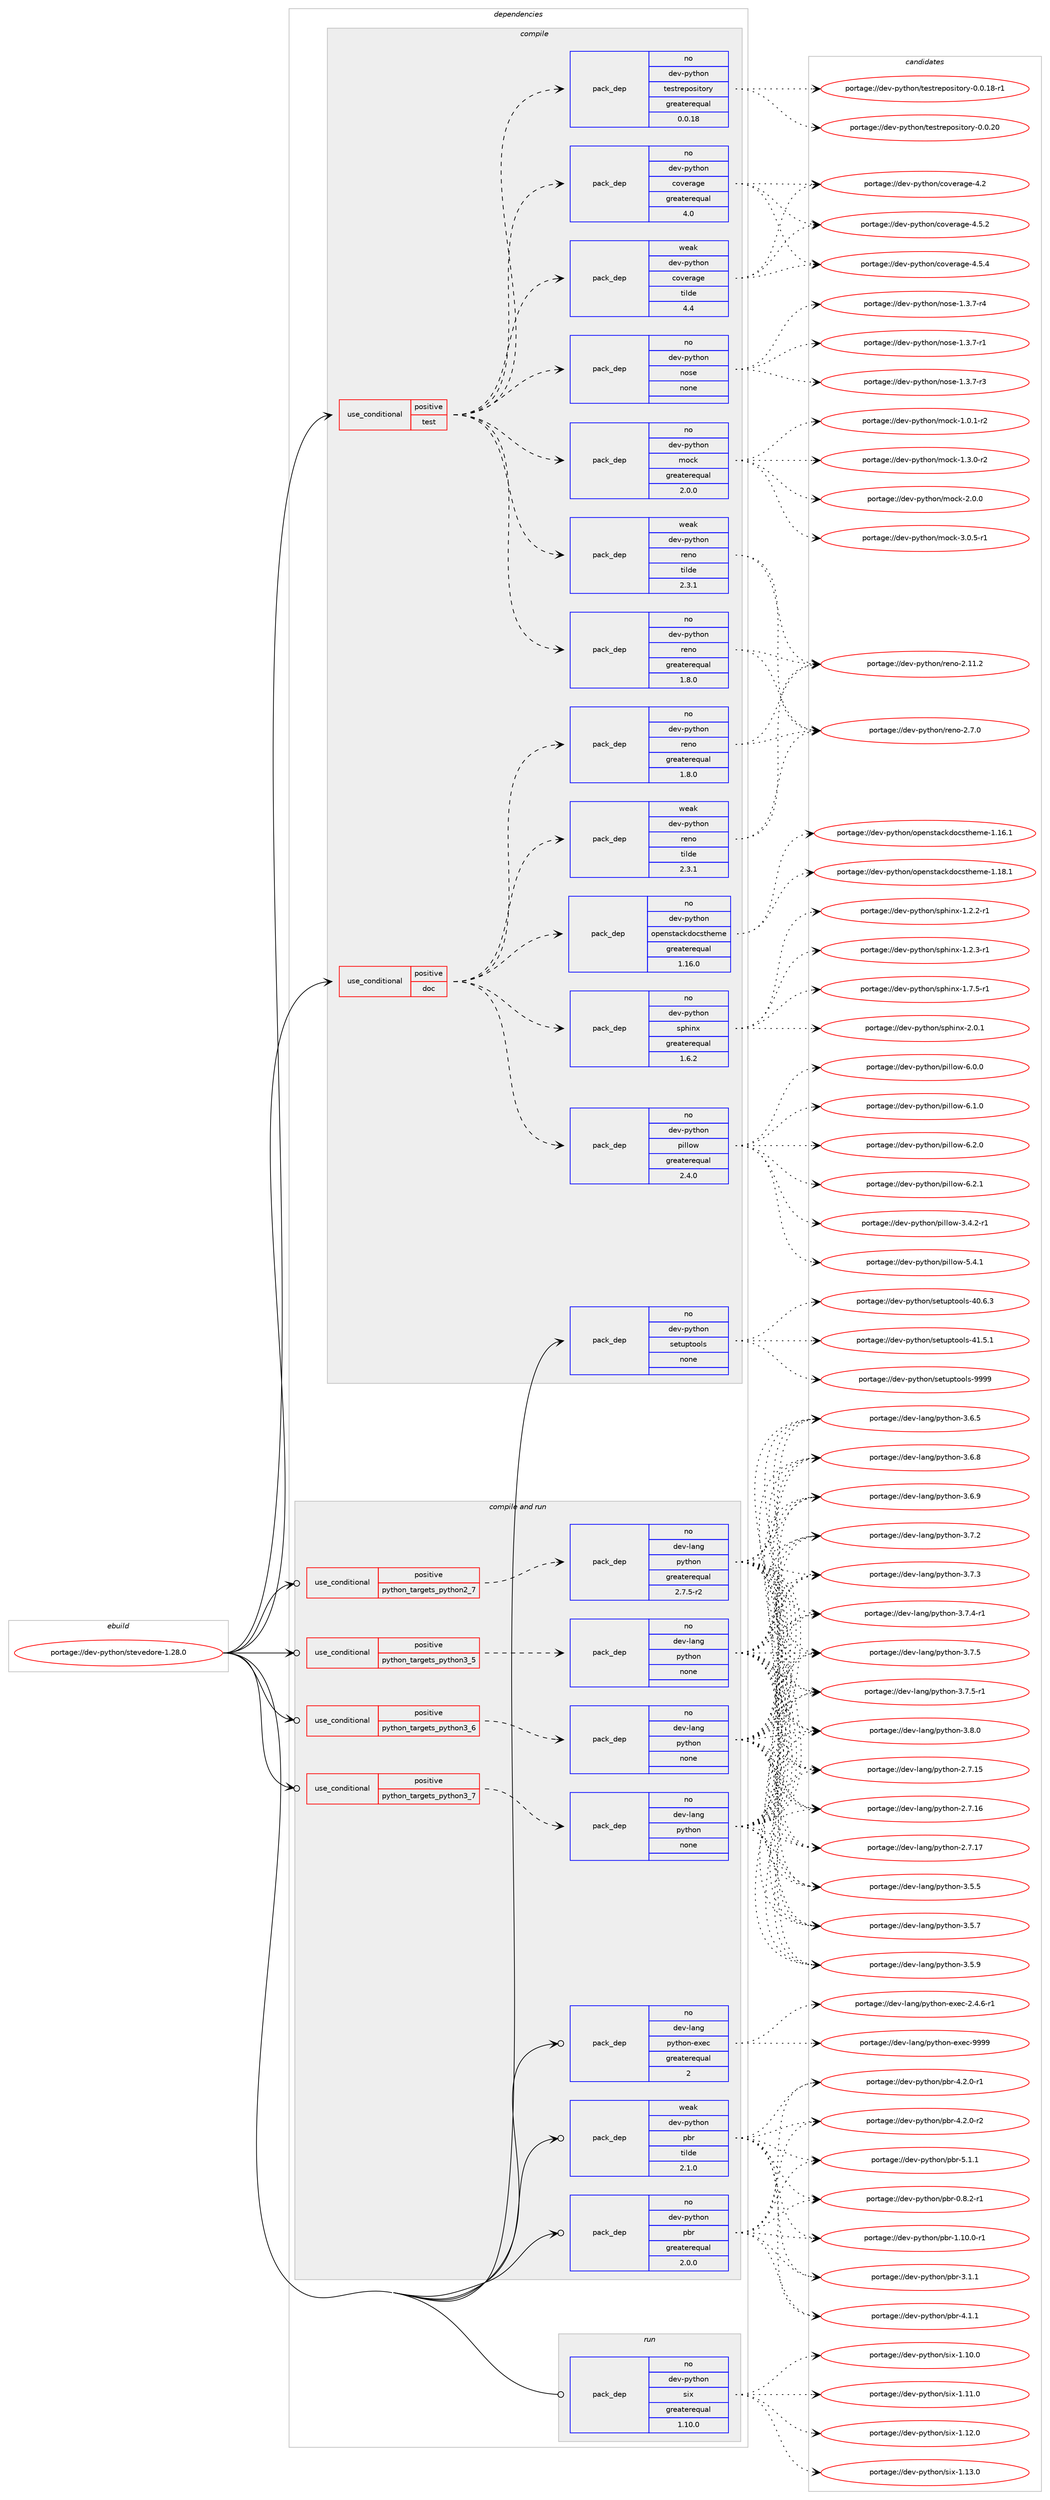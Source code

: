 digraph prolog {

# *************
# Graph options
# *************

newrank=true;
concentrate=true;
compound=true;
graph [rankdir=LR,fontname=Helvetica,fontsize=10,ranksep=1.5];#, ranksep=2.5, nodesep=0.2];
edge  [arrowhead=vee];
node  [fontname=Helvetica,fontsize=10];

# **********
# The ebuild
# **********

subgraph cluster_leftcol {
color=gray;
rank=same;
label=<<i>ebuild</i>>;
id [label="portage://dev-python/stevedore-1.28.0", color=red, width=4, href="../dev-python/stevedore-1.28.0.svg"];
}

# ****************
# The dependencies
# ****************

subgraph cluster_midcol {
color=gray;
label=<<i>dependencies</i>>;
subgraph cluster_compile {
fillcolor="#eeeeee";
style=filled;
label=<<i>compile</i>>;
subgraph cond39290 {
dependency174317 [label=<<TABLE BORDER="0" CELLBORDER="1" CELLSPACING="0" CELLPADDING="4"><TR><TD ROWSPAN="3" CELLPADDING="10">use_conditional</TD></TR><TR><TD>positive</TD></TR><TR><TD>doc</TD></TR></TABLE>>, shape=none, color=red];
subgraph pack131624 {
dependency174318 [label=<<TABLE BORDER="0" CELLBORDER="1" CELLSPACING="0" CELLPADDING="4" WIDTH="220"><TR><TD ROWSPAN="6" CELLPADDING="30">pack_dep</TD></TR><TR><TD WIDTH="110">no</TD></TR><TR><TD>dev-python</TD></TR><TR><TD>pillow</TD></TR><TR><TD>greaterequal</TD></TR><TR><TD>2.4.0</TD></TR></TABLE>>, shape=none, color=blue];
}
dependency174317:e -> dependency174318:w [weight=20,style="dashed",arrowhead="vee"];
subgraph pack131625 {
dependency174319 [label=<<TABLE BORDER="0" CELLBORDER="1" CELLSPACING="0" CELLPADDING="4" WIDTH="220"><TR><TD ROWSPAN="6" CELLPADDING="30">pack_dep</TD></TR><TR><TD WIDTH="110">no</TD></TR><TR><TD>dev-python</TD></TR><TR><TD>sphinx</TD></TR><TR><TD>greaterequal</TD></TR><TR><TD>1.6.2</TD></TR></TABLE>>, shape=none, color=blue];
}
dependency174317:e -> dependency174319:w [weight=20,style="dashed",arrowhead="vee"];
subgraph pack131626 {
dependency174320 [label=<<TABLE BORDER="0" CELLBORDER="1" CELLSPACING="0" CELLPADDING="4" WIDTH="220"><TR><TD ROWSPAN="6" CELLPADDING="30">pack_dep</TD></TR><TR><TD WIDTH="110">no</TD></TR><TR><TD>dev-python</TD></TR><TR><TD>openstackdocstheme</TD></TR><TR><TD>greaterequal</TD></TR><TR><TD>1.16.0</TD></TR></TABLE>>, shape=none, color=blue];
}
dependency174317:e -> dependency174320:w [weight=20,style="dashed",arrowhead="vee"];
subgraph pack131627 {
dependency174321 [label=<<TABLE BORDER="0" CELLBORDER="1" CELLSPACING="0" CELLPADDING="4" WIDTH="220"><TR><TD ROWSPAN="6" CELLPADDING="30">pack_dep</TD></TR><TR><TD WIDTH="110">no</TD></TR><TR><TD>dev-python</TD></TR><TR><TD>reno</TD></TR><TR><TD>greaterequal</TD></TR><TR><TD>1.8.0</TD></TR></TABLE>>, shape=none, color=blue];
}
dependency174317:e -> dependency174321:w [weight=20,style="dashed",arrowhead="vee"];
subgraph pack131628 {
dependency174322 [label=<<TABLE BORDER="0" CELLBORDER="1" CELLSPACING="0" CELLPADDING="4" WIDTH="220"><TR><TD ROWSPAN="6" CELLPADDING="30">pack_dep</TD></TR><TR><TD WIDTH="110">weak</TD></TR><TR><TD>dev-python</TD></TR><TR><TD>reno</TD></TR><TR><TD>tilde</TD></TR><TR><TD>2.3.1</TD></TR></TABLE>>, shape=none, color=blue];
}
dependency174317:e -> dependency174322:w [weight=20,style="dashed",arrowhead="vee"];
}
id:e -> dependency174317:w [weight=20,style="solid",arrowhead="vee"];
subgraph cond39291 {
dependency174323 [label=<<TABLE BORDER="0" CELLBORDER="1" CELLSPACING="0" CELLPADDING="4"><TR><TD ROWSPAN="3" CELLPADDING="10">use_conditional</TD></TR><TR><TD>positive</TD></TR><TR><TD>test</TD></TR></TABLE>>, shape=none, color=red];
subgraph pack131629 {
dependency174324 [label=<<TABLE BORDER="0" CELLBORDER="1" CELLSPACING="0" CELLPADDING="4" WIDTH="220"><TR><TD ROWSPAN="6" CELLPADDING="30">pack_dep</TD></TR><TR><TD WIDTH="110">no</TD></TR><TR><TD>dev-python</TD></TR><TR><TD>mock</TD></TR><TR><TD>greaterequal</TD></TR><TR><TD>2.0.0</TD></TR></TABLE>>, shape=none, color=blue];
}
dependency174323:e -> dependency174324:w [weight=20,style="dashed",arrowhead="vee"];
subgraph pack131630 {
dependency174325 [label=<<TABLE BORDER="0" CELLBORDER="1" CELLSPACING="0" CELLPADDING="4" WIDTH="220"><TR><TD ROWSPAN="6" CELLPADDING="30">pack_dep</TD></TR><TR><TD WIDTH="110">no</TD></TR><TR><TD>dev-python</TD></TR><TR><TD>nose</TD></TR><TR><TD>none</TD></TR><TR><TD></TD></TR></TABLE>>, shape=none, color=blue];
}
dependency174323:e -> dependency174325:w [weight=20,style="dashed",arrowhead="vee"];
subgraph pack131631 {
dependency174326 [label=<<TABLE BORDER="0" CELLBORDER="1" CELLSPACING="0" CELLPADDING="4" WIDTH="220"><TR><TD ROWSPAN="6" CELLPADDING="30">pack_dep</TD></TR><TR><TD WIDTH="110">no</TD></TR><TR><TD>dev-python</TD></TR><TR><TD>coverage</TD></TR><TR><TD>greaterequal</TD></TR><TR><TD>4.0</TD></TR></TABLE>>, shape=none, color=blue];
}
dependency174323:e -> dependency174326:w [weight=20,style="dashed",arrowhead="vee"];
subgraph pack131632 {
dependency174327 [label=<<TABLE BORDER="0" CELLBORDER="1" CELLSPACING="0" CELLPADDING="4" WIDTH="220"><TR><TD ROWSPAN="6" CELLPADDING="30">pack_dep</TD></TR><TR><TD WIDTH="110">weak</TD></TR><TR><TD>dev-python</TD></TR><TR><TD>coverage</TD></TR><TR><TD>tilde</TD></TR><TR><TD>4.4</TD></TR></TABLE>>, shape=none, color=blue];
}
dependency174323:e -> dependency174327:w [weight=20,style="dashed",arrowhead="vee"];
subgraph pack131633 {
dependency174328 [label=<<TABLE BORDER="0" CELLBORDER="1" CELLSPACING="0" CELLPADDING="4" WIDTH="220"><TR><TD ROWSPAN="6" CELLPADDING="30">pack_dep</TD></TR><TR><TD WIDTH="110">no</TD></TR><TR><TD>dev-python</TD></TR><TR><TD>testrepository</TD></TR><TR><TD>greaterequal</TD></TR><TR><TD>0.0.18</TD></TR></TABLE>>, shape=none, color=blue];
}
dependency174323:e -> dependency174328:w [weight=20,style="dashed",arrowhead="vee"];
subgraph pack131634 {
dependency174329 [label=<<TABLE BORDER="0" CELLBORDER="1" CELLSPACING="0" CELLPADDING="4" WIDTH="220"><TR><TD ROWSPAN="6" CELLPADDING="30">pack_dep</TD></TR><TR><TD WIDTH="110">no</TD></TR><TR><TD>dev-python</TD></TR><TR><TD>reno</TD></TR><TR><TD>greaterequal</TD></TR><TR><TD>1.8.0</TD></TR></TABLE>>, shape=none, color=blue];
}
dependency174323:e -> dependency174329:w [weight=20,style="dashed",arrowhead="vee"];
subgraph pack131635 {
dependency174330 [label=<<TABLE BORDER="0" CELLBORDER="1" CELLSPACING="0" CELLPADDING="4" WIDTH="220"><TR><TD ROWSPAN="6" CELLPADDING="30">pack_dep</TD></TR><TR><TD WIDTH="110">weak</TD></TR><TR><TD>dev-python</TD></TR><TR><TD>reno</TD></TR><TR><TD>tilde</TD></TR><TR><TD>2.3.1</TD></TR></TABLE>>, shape=none, color=blue];
}
dependency174323:e -> dependency174330:w [weight=20,style="dashed",arrowhead="vee"];
}
id:e -> dependency174323:w [weight=20,style="solid",arrowhead="vee"];
subgraph pack131636 {
dependency174331 [label=<<TABLE BORDER="0" CELLBORDER="1" CELLSPACING="0" CELLPADDING="4" WIDTH="220"><TR><TD ROWSPAN="6" CELLPADDING="30">pack_dep</TD></TR><TR><TD WIDTH="110">no</TD></TR><TR><TD>dev-python</TD></TR><TR><TD>setuptools</TD></TR><TR><TD>none</TD></TR><TR><TD></TD></TR></TABLE>>, shape=none, color=blue];
}
id:e -> dependency174331:w [weight=20,style="solid",arrowhead="vee"];
}
subgraph cluster_compileandrun {
fillcolor="#eeeeee";
style=filled;
label=<<i>compile and run</i>>;
subgraph cond39292 {
dependency174332 [label=<<TABLE BORDER="0" CELLBORDER="1" CELLSPACING="0" CELLPADDING="4"><TR><TD ROWSPAN="3" CELLPADDING="10">use_conditional</TD></TR><TR><TD>positive</TD></TR><TR><TD>python_targets_python2_7</TD></TR></TABLE>>, shape=none, color=red];
subgraph pack131637 {
dependency174333 [label=<<TABLE BORDER="0" CELLBORDER="1" CELLSPACING="0" CELLPADDING="4" WIDTH="220"><TR><TD ROWSPAN="6" CELLPADDING="30">pack_dep</TD></TR><TR><TD WIDTH="110">no</TD></TR><TR><TD>dev-lang</TD></TR><TR><TD>python</TD></TR><TR><TD>greaterequal</TD></TR><TR><TD>2.7.5-r2</TD></TR></TABLE>>, shape=none, color=blue];
}
dependency174332:e -> dependency174333:w [weight=20,style="dashed",arrowhead="vee"];
}
id:e -> dependency174332:w [weight=20,style="solid",arrowhead="odotvee"];
subgraph cond39293 {
dependency174334 [label=<<TABLE BORDER="0" CELLBORDER="1" CELLSPACING="0" CELLPADDING="4"><TR><TD ROWSPAN="3" CELLPADDING="10">use_conditional</TD></TR><TR><TD>positive</TD></TR><TR><TD>python_targets_python3_5</TD></TR></TABLE>>, shape=none, color=red];
subgraph pack131638 {
dependency174335 [label=<<TABLE BORDER="0" CELLBORDER="1" CELLSPACING="0" CELLPADDING="4" WIDTH="220"><TR><TD ROWSPAN="6" CELLPADDING="30">pack_dep</TD></TR><TR><TD WIDTH="110">no</TD></TR><TR><TD>dev-lang</TD></TR><TR><TD>python</TD></TR><TR><TD>none</TD></TR><TR><TD></TD></TR></TABLE>>, shape=none, color=blue];
}
dependency174334:e -> dependency174335:w [weight=20,style="dashed",arrowhead="vee"];
}
id:e -> dependency174334:w [weight=20,style="solid",arrowhead="odotvee"];
subgraph cond39294 {
dependency174336 [label=<<TABLE BORDER="0" CELLBORDER="1" CELLSPACING="0" CELLPADDING="4"><TR><TD ROWSPAN="3" CELLPADDING="10">use_conditional</TD></TR><TR><TD>positive</TD></TR><TR><TD>python_targets_python3_6</TD></TR></TABLE>>, shape=none, color=red];
subgraph pack131639 {
dependency174337 [label=<<TABLE BORDER="0" CELLBORDER="1" CELLSPACING="0" CELLPADDING="4" WIDTH="220"><TR><TD ROWSPAN="6" CELLPADDING="30">pack_dep</TD></TR><TR><TD WIDTH="110">no</TD></TR><TR><TD>dev-lang</TD></TR><TR><TD>python</TD></TR><TR><TD>none</TD></TR><TR><TD></TD></TR></TABLE>>, shape=none, color=blue];
}
dependency174336:e -> dependency174337:w [weight=20,style="dashed",arrowhead="vee"];
}
id:e -> dependency174336:w [weight=20,style="solid",arrowhead="odotvee"];
subgraph cond39295 {
dependency174338 [label=<<TABLE BORDER="0" CELLBORDER="1" CELLSPACING="0" CELLPADDING="4"><TR><TD ROWSPAN="3" CELLPADDING="10">use_conditional</TD></TR><TR><TD>positive</TD></TR><TR><TD>python_targets_python3_7</TD></TR></TABLE>>, shape=none, color=red];
subgraph pack131640 {
dependency174339 [label=<<TABLE BORDER="0" CELLBORDER="1" CELLSPACING="0" CELLPADDING="4" WIDTH="220"><TR><TD ROWSPAN="6" CELLPADDING="30">pack_dep</TD></TR><TR><TD WIDTH="110">no</TD></TR><TR><TD>dev-lang</TD></TR><TR><TD>python</TD></TR><TR><TD>none</TD></TR><TR><TD></TD></TR></TABLE>>, shape=none, color=blue];
}
dependency174338:e -> dependency174339:w [weight=20,style="dashed",arrowhead="vee"];
}
id:e -> dependency174338:w [weight=20,style="solid",arrowhead="odotvee"];
subgraph pack131641 {
dependency174340 [label=<<TABLE BORDER="0" CELLBORDER="1" CELLSPACING="0" CELLPADDING="4" WIDTH="220"><TR><TD ROWSPAN="6" CELLPADDING="30">pack_dep</TD></TR><TR><TD WIDTH="110">no</TD></TR><TR><TD>dev-lang</TD></TR><TR><TD>python-exec</TD></TR><TR><TD>greaterequal</TD></TR><TR><TD>2</TD></TR></TABLE>>, shape=none, color=blue];
}
id:e -> dependency174340:w [weight=20,style="solid",arrowhead="odotvee"];
subgraph pack131642 {
dependency174341 [label=<<TABLE BORDER="0" CELLBORDER="1" CELLSPACING="0" CELLPADDING="4" WIDTH="220"><TR><TD ROWSPAN="6" CELLPADDING="30">pack_dep</TD></TR><TR><TD WIDTH="110">no</TD></TR><TR><TD>dev-python</TD></TR><TR><TD>pbr</TD></TR><TR><TD>greaterequal</TD></TR><TR><TD>2.0.0</TD></TR></TABLE>>, shape=none, color=blue];
}
id:e -> dependency174341:w [weight=20,style="solid",arrowhead="odotvee"];
subgraph pack131643 {
dependency174342 [label=<<TABLE BORDER="0" CELLBORDER="1" CELLSPACING="0" CELLPADDING="4" WIDTH="220"><TR><TD ROWSPAN="6" CELLPADDING="30">pack_dep</TD></TR><TR><TD WIDTH="110">weak</TD></TR><TR><TD>dev-python</TD></TR><TR><TD>pbr</TD></TR><TR><TD>tilde</TD></TR><TR><TD>2.1.0</TD></TR></TABLE>>, shape=none, color=blue];
}
id:e -> dependency174342:w [weight=20,style="solid",arrowhead="odotvee"];
}
subgraph cluster_run {
fillcolor="#eeeeee";
style=filled;
label=<<i>run</i>>;
subgraph pack131644 {
dependency174343 [label=<<TABLE BORDER="0" CELLBORDER="1" CELLSPACING="0" CELLPADDING="4" WIDTH="220"><TR><TD ROWSPAN="6" CELLPADDING="30">pack_dep</TD></TR><TR><TD WIDTH="110">no</TD></TR><TR><TD>dev-python</TD></TR><TR><TD>six</TD></TR><TR><TD>greaterequal</TD></TR><TR><TD>1.10.0</TD></TR></TABLE>>, shape=none, color=blue];
}
id:e -> dependency174343:w [weight=20,style="solid",arrowhead="odot"];
}
}

# **************
# The candidates
# **************

subgraph cluster_choices {
rank=same;
color=gray;
label=<<i>candidates</i>>;

subgraph choice131624 {
color=black;
nodesep=1;
choiceportage10010111845112121116104111110471121051081081111194551465246504511449 [label="portage://dev-python/pillow-3.4.2-r1", color=red, width=4,href="../dev-python/pillow-3.4.2-r1.svg"];
choiceportage1001011184511212111610411111047112105108108111119455346524649 [label="portage://dev-python/pillow-5.4.1", color=red, width=4,href="../dev-python/pillow-5.4.1.svg"];
choiceportage1001011184511212111610411111047112105108108111119455446484648 [label="portage://dev-python/pillow-6.0.0", color=red, width=4,href="../dev-python/pillow-6.0.0.svg"];
choiceportage1001011184511212111610411111047112105108108111119455446494648 [label="portage://dev-python/pillow-6.1.0", color=red, width=4,href="../dev-python/pillow-6.1.0.svg"];
choiceportage1001011184511212111610411111047112105108108111119455446504648 [label="portage://dev-python/pillow-6.2.0", color=red, width=4,href="../dev-python/pillow-6.2.0.svg"];
choiceportage1001011184511212111610411111047112105108108111119455446504649 [label="portage://dev-python/pillow-6.2.1", color=red, width=4,href="../dev-python/pillow-6.2.1.svg"];
dependency174318:e -> choiceportage10010111845112121116104111110471121051081081111194551465246504511449:w [style=dotted,weight="100"];
dependency174318:e -> choiceportage1001011184511212111610411111047112105108108111119455346524649:w [style=dotted,weight="100"];
dependency174318:e -> choiceportage1001011184511212111610411111047112105108108111119455446484648:w [style=dotted,weight="100"];
dependency174318:e -> choiceportage1001011184511212111610411111047112105108108111119455446494648:w [style=dotted,weight="100"];
dependency174318:e -> choiceportage1001011184511212111610411111047112105108108111119455446504648:w [style=dotted,weight="100"];
dependency174318:e -> choiceportage1001011184511212111610411111047112105108108111119455446504649:w [style=dotted,weight="100"];
}
subgraph choice131625 {
color=black;
nodesep=1;
choiceportage10010111845112121116104111110471151121041051101204549465046504511449 [label="portage://dev-python/sphinx-1.2.2-r1", color=red, width=4,href="../dev-python/sphinx-1.2.2-r1.svg"];
choiceportage10010111845112121116104111110471151121041051101204549465046514511449 [label="portage://dev-python/sphinx-1.2.3-r1", color=red, width=4,href="../dev-python/sphinx-1.2.3-r1.svg"];
choiceportage10010111845112121116104111110471151121041051101204549465546534511449 [label="portage://dev-python/sphinx-1.7.5-r1", color=red, width=4,href="../dev-python/sphinx-1.7.5-r1.svg"];
choiceportage1001011184511212111610411111047115112104105110120455046484649 [label="portage://dev-python/sphinx-2.0.1", color=red, width=4,href="../dev-python/sphinx-2.0.1.svg"];
dependency174319:e -> choiceportage10010111845112121116104111110471151121041051101204549465046504511449:w [style=dotted,weight="100"];
dependency174319:e -> choiceportage10010111845112121116104111110471151121041051101204549465046514511449:w [style=dotted,weight="100"];
dependency174319:e -> choiceportage10010111845112121116104111110471151121041051101204549465546534511449:w [style=dotted,weight="100"];
dependency174319:e -> choiceportage1001011184511212111610411111047115112104105110120455046484649:w [style=dotted,weight="100"];
}
subgraph choice131626 {
color=black;
nodesep=1;
choiceportage100101118451121211161041111104711111210111011511697991071001119911511610410110910145494649544649 [label="portage://dev-python/openstackdocstheme-1.16.1", color=red, width=4,href="../dev-python/openstackdocstheme-1.16.1.svg"];
choiceportage100101118451121211161041111104711111210111011511697991071001119911511610410110910145494649564649 [label="portage://dev-python/openstackdocstheme-1.18.1", color=red, width=4,href="../dev-python/openstackdocstheme-1.18.1.svg"];
dependency174320:e -> choiceportage100101118451121211161041111104711111210111011511697991071001119911511610410110910145494649544649:w [style=dotted,weight="100"];
dependency174320:e -> choiceportage100101118451121211161041111104711111210111011511697991071001119911511610410110910145494649564649:w [style=dotted,weight="100"];
}
subgraph choice131627 {
color=black;
nodesep=1;
choiceportage100101118451121211161041111104711410111011145504649494650 [label="portage://dev-python/reno-2.11.2", color=red, width=4,href="../dev-python/reno-2.11.2.svg"];
choiceportage1001011184511212111610411111047114101110111455046554648 [label="portage://dev-python/reno-2.7.0", color=red, width=4,href="../dev-python/reno-2.7.0.svg"];
dependency174321:e -> choiceportage100101118451121211161041111104711410111011145504649494650:w [style=dotted,weight="100"];
dependency174321:e -> choiceportage1001011184511212111610411111047114101110111455046554648:w [style=dotted,weight="100"];
}
subgraph choice131628 {
color=black;
nodesep=1;
choiceportage100101118451121211161041111104711410111011145504649494650 [label="portage://dev-python/reno-2.11.2", color=red, width=4,href="../dev-python/reno-2.11.2.svg"];
choiceportage1001011184511212111610411111047114101110111455046554648 [label="portage://dev-python/reno-2.7.0", color=red, width=4,href="../dev-python/reno-2.7.0.svg"];
dependency174322:e -> choiceportage100101118451121211161041111104711410111011145504649494650:w [style=dotted,weight="100"];
dependency174322:e -> choiceportage1001011184511212111610411111047114101110111455046554648:w [style=dotted,weight="100"];
}
subgraph choice131629 {
color=black;
nodesep=1;
choiceportage1001011184511212111610411111047109111991074549464846494511450 [label="portage://dev-python/mock-1.0.1-r2", color=red, width=4,href="../dev-python/mock-1.0.1-r2.svg"];
choiceportage1001011184511212111610411111047109111991074549465146484511450 [label="portage://dev-python/mock-1.3.0-r2", color=red, width=4,href="../dev-python/mock-1.3.0-r2.svg"];
choiceportage100101118451121211161041111104710911199107455046484648 [label="portage://dev-python/mock-2.0.0", color=red, width=4,href="../dev-python/mock-2.0.0.svg"];
choiceportage1001011184511212111610411111047109111991074551464846534511449 [label="portage://dev-python/mock-3.0.5-r1", color=red, width=4,href="../dev-python/mock-3.0.5-r1.svg"];
dependency174324:e -> choiceportage1001011184511212111610411111047109111991074549464846494511450:w [style=dotted,weight="100"];
dependency174324:e -> choiceportage1001011184511212111610411111047109111991074549465146484511450:w [style=dotted,weight="100"];
dependency174324:e -> choiceportage100101118451121211161041111104710911199107455046484648:w [style=dotted,weight="100"];
dependency174324:e -> choiceportage1001011184511212111610411111047109111991074551464846534511449:w [style=dotted,weight="100"];
}
subgraph choice131630 {
color=black;
nodesep=1;
choiceportage10010111845112121116104111110471101111151014549465146554511449 [label="portage://dev-python/nose-1.3.7-r1", color=red, width=4,href="../dev-python/nose-1.3.7-r1.svg"];
choiceportage10010111845112121116104111110471101111151014549465146554511451 [label="portage://dev-python/nose-1.3.7-r3", color=red, width=4,href="../dev-python/nose-1.3.7-r3.svg"];
choiceportage10010111845112121116104111110471101111151014549465146554511452 [label="portage://dev-python/nose-1.3.7-r4", color=red, width=4,href="../dev-python/nose-1.3.7-r4.svg"];
dependency174325:e -> choiceportage10010111845112121116104111110471101111151014549465146554511449:w [style=dotted,weight="100"];
dependency174325:e -> choiceportage10010111845112121116104111110471101111151014549465146554511451:w [style=dotted,weight="100"];
dependency174325:e -> choiceportage10010111845112121116104111110471101111151014549465146554511452:w [style=dotted,weight="100"];
}
subgraph choice131631 {
color=black;
nodesep=1;
choiceportage1001011184511212111610411111047991111181011149710310145524650 [label="portage://dev-python/coverage-4.2", color=red, width=4,href="../dev-python/coverage-4.2.svg"];
choiceportage10010111845112121116104111110479911111810111497103101455246534650 [label="portage://dev-python/coverage-4.5.2", color=red, width=4,href="../dev-python/coverage-4.5.2.svg"];
choiceportage10010111845112121116104111110479911111810111497103101455246534652 [label="portage://dev-python/coverage-4.5.4", color=red, width=4,href="../dev-python/coverage-4.5.4.svg"];
dependency174326:e -> choiceportage1001011184511212111610411111047991111181011149710310145524650:w [style=dotted,weight="100"];
dependency174326:e -> choiceportage10010111845112121116104111110479911111810111497103101455246534650:w [style=dotted,weight="100"];
dependency174326:e -> choiceportage10010111845112121116104111110479911111810111497103101455246534652:w [style=dotted,weight="100"];
}
subgraph choice131632 {
color=black;
nodesep=1;
choiceportage1001011184511212111610411111047991111181011149710310145524650 [label="portage://dev-python/coverage-4.2", color=red, width=4,href="../dev-python/coverage-4.2.svg"];
choiceportage10010111845112121116104111110479911111810111497103101455246534650 [label="portage://dev-python/coverage-4.5.2", color=red, width=4,href="../dev-python/coverage-4.5.2.svg"];
choiceportage10010111845112121116104111110479911111810111497103101455246534652 [label="portage://dev-python/coverage-4.5.4", color=red, width=4,href="../dev-python/coverage-4.5.4.svg"];
dependency174327:e -> choiceportage1001011184511212111610411111047991111181011149710310145524650:w [style=dotted,weight="100"];
dependency174327:e -> choiceportage10010111845112121116104111110479911111810111497103101455246534650:w [style=dotted,weight="100"];
dependency174327:e -> choiceportage10010111845112121116104111110479911111810111497103101455246534652:w [style=dotted,weight="100"];
}
subgraph choice131633 {
color=black;
nodesep=1;
choiceportage1001011184511212111610411111047116101115116114101112111115105116111114121454846484649564511449 [label="portage://dev-python/testrepository-0.0.18-r1", color=red, width=4,href="../dev-python/testrepository-0.0.18-r1.svg"];
choiceportage100101118451121211161041111104711610111511611410111211111510511611111412145484648465048 [label="portage://dev-python/testrepository-0.0.20", color=red, width=4,href="../dev-python/testrepository-0.0.20.svg"];
dependency174328:e -> choiceportage1001011184511212111610411111047116101115116114101112111115105116111114121454846484649564511449:w [style=dotted,weight="100"];
dependency174328:e -> choiceportage100101118451121211161041111104711610111511611410111211111510511611111412145484648465048:w [style=dotted,weight="100"];
}
subgraph choice131634 {
color=black;
nodesep=1;
choiceportage100101118451121211161041111104711410111011145504649494650 [label="portage://dev-python/reno-2.11.2", color=red, width=4,href="../dev-python/reno-2.11.2.svg"];
choiceportage1001011184511212111610411111047114101110111455046554648 [label="portage://dev-python/reno-2.7.0", color=red, width=4,href="../dev-python/reno-2.7.0.svg"];
dependency174329:e -> choiceportage100101118451121211161041111104711410111011145504649494650:w [style=dotted,weight="100"];
dependency174329:e -> choiceportage1001011184511212111610411111047114101110111455046554648:w [style=dotted,weight="100"];
}
subgraph choice131635 {
color=black;
nodesep=1;
choiceportage100101118451121211161041111104711410111011145504649494650 [label="portage://dev-python/reno-2.11.2", color=red, width=4,href="../dev-python/reno-2.11.2.svg"];
choiceportage1001011184511212111610411111047114101110111455046554648 [label="portage://dev-python/reno-2.7.0", color=red, width=4,href="../dev-python/reno-2.7.0.svg"];
dependency174330:e -> choiceportage100101118451121211161041111104711410111011145504649494650:w [style=dotted,weight="100"];
dependency174330:e -> choiceportage1001011184511212111610411111047114101110111455046554648:w [style=dotted,weight="100"];
}
subgraph choice131636 {
color=black;
nodesep=1;
choiceportage100101118451121211161041111104711510111611711211611111110811545524846544651 [label="portage://dev-python/setuptools-40.6.3", color=red, width=4,href="../dev-python/setuptools-40.6.3.svg"];
choiceportage100101118451121211161041111104711510111611711211611111110811545524946534649 [label="portage://dev-python/setuptools-41.5.1", color=red, width=4,href="../dev-python/setuptools-41.5.1.svg"];
choiceportage10010111845112121116104111110471151011161171121161111111081154557575757 [label="portage://dev-python/setuptools-9999", color=red, width=4,href="../dev-python/setuptools-9999.svg"];
dependency174331:e -> choiceportage100101118451121211161041111104711510111611711211611111110811545524846544651:w [style=dotted,weight="100"];
dependency174331:e -> choiceportage100101118451121211161041111104711510111611711211611111110811545524946534649:w [style=dotted,weight="100"];
dependency174331:e -> choiceportage10010111845112121116104111110471151011161171121161111111081154557575757:w [style=dotted,weight="100"];
}
subgraph choice131637 {
color=black;
nodesep=1;
choiceportage10010111845108971101034711212111610411111045504655464953 [label="portage://dev-lang/python-2.7.15", color=red, width=4,href="../dev-lang/python-2.7.15.svg"];
choiceportage10010111845108971101034711212111610411111045504655464954 [label="portage://dev-lang/python-2.7.16", color=red, width=4,href="../dev-lang/python-2.7.16.svg"];
choiceportage10010111845108971101034711212111610411111045504655464955 [label="portage://dev-lang/python-2.7.17", color=red, width=4,href="../dev-lang/python-2.7.17.svg"];
choiceportage100101118451089711010347112121116104111110455146534653 [label="portage://dev-lang/python-3.5.5", color=red, width=4,href="../dev-lang/python-3.5.5.svg"];
choiceportage100101118451089711010347112121116104111110455146534655 [label="portage://dev-lang/python-3.5.7", color=red, width=4,href="../dev-lang/python-3.5.7.svg"];
choiceportage100101118451089711010347112121116104111110455146534657 [label="portage://dev-lang/python-3.5.9", color=red, width=4,href="../dev-lang/python-3.5.9.svg"];
choiceportage100101118451089711010347112121116104111110455146544653 [label="portage://dev-lang/python-3.6.5", color=red, width=4,href="../dev-lang/python-3.6.5.svg"];
choiceportage100101118451089711010347112121116104111110455146544656 [label="portage://dev-lang/python-3.6.8", color=red, width=4,href="../dev-lang/python-3.6.8.svg"];
choiceportage100101118451089711010347112121116104111110455146544657 [label="portage://dev-lang/python-3.6.9", color=red, width=4,href="../dev-lang/python-3.6.9.svg"];
choiceportage100101118451089711010347112121116104111110455146554650 [label="portage://dev-lang/python-3.7.2", color=red, width=4,href="../dev-lang/python-3.7.2.svg"];
choiceportage100101118451089711010347112121116104111110455146554651 [label="portage://dev-lang/python-3.7.3", color=red, width=4,href="../dev-lang/python-3.7.3.svg"];
choiceportage1001011184510897110103471121211161041111104551465546524511449 [label="portage://dev-lang/python-3.7.4-r1", color=red, width=4,href="../dev-lang/python-3.7.4-r1.svg"];
choiceportage100101118451089711010347112121116104111110455146554653 [label="portage://dev-lang/python-3.7.5", color=red, width=4,href="../dev-lang/python-3.7.5.svg"];
choiceportage1001011184510897110103471121211161041111104551465546534511449 [label="portage://dev-lang/python-3.7.5-r1", color=red, width=4,href="../dev-lang/python-3.7.5-r1.svg"];
choiceportage100101118451089711010347112121116104111110455146564648 [label="portage://dev-lang/python-3.8.0", color=red, width=4,href="../dev-lang/python-3.8.0.svg"];
dependency174333:e -> choiceportage10010111845108971101034711212111610411111045504655464953:w [style=dotted,weight="100"];
dependency174333:e -> choiceportage10010111845108971101034711212111610411111045504655464954:w [style=dotted,weight="100"];
dependency174333:e -> choiceportage10010111845108971101034711212111610411111045504655464955:w [style=dotted,weight="100"];
dependency174333:e -> choiceportage100101118451089711010347112121116104111110455146534653:w [style=dotted,weight="100"];
dependency174333:e -> choiceportage100101118451089711010347112121116104111110455146534655:w [style=dotted,weight="100"];
dependency174333:e -> choiceportage100101118451089711010347112121116104111110455146534657:w [style=dotted,weight="100"];
dependency174333:e -> choiceportage100101118451089711010347112121116104111110455146544653:w [style=dotted,weight="100"];
dependency174333:e -> choiceportage100101118451089711010347112121116104111110455146544656:w [style=dotted,weight="100"];
dependency174333:e -> choiceportage100101118451089711010347112121116104111110455146544657:w [style=dotted,weight="100"];
dependency174333:e -> choiceportage100101118451089711010347112121116104111110455146554650:w [style=dotted,weight="100"];
dependency174333:e -> choiceportage100101118451089711010347112121116104111110455146554651:w [style=dotted,weight="100"];
dependency174333:e -> choiceportage1001011184510897110103471121211161041111104551465546524511449:w [style=dotted,weight="100"];
dependency174333:e -> choiceportage100101118451089711010347112121116104111110455146554653:w [style=dotted,weight="100"];
dependency174333:e -> choiceportage1001011184510897110103471121211161041111104551465546534511449:w [style=dotted,weight="100"];
dependency174333:e -> choiceportage100101118451089711010347112121116104111110455146564648:w [style=dotted,weight="100"];
}
subgraph choice131638 {
color=black;
nodesep=1;
choiceportage10010111845108971101034711212111610411111045504655464953 [label="portage://dev-lang/python-2.7.15", color=red, width=4,href="../dev-lang/python-2.7.15.svg"];
choiceportage10010111845108971101034711212111610411111045504655464954 [label="portage://dev-lang/python-2.7.16", color=red, width=4,href="../dev-lang/python-2.7.16.svg"];
choiceportage10010111845108971101034711212111610411111045504655464955 [label="portage://dev-lang/python-2.7.17", color=red, width=4,href="../dev-lang/python-2.7.17.svg"];
choiceportage100101118451089711010347112121116104111110455146534653 [label="portage://dev-lang/python-3.5.5", color=red, width=4,href="../dev-lang/python-3.5.5.svg"];
choiceportage100101118451089711010347112121116104111110455146534655 [label="portage://dev-lang/python-3.5.7", color=red, width=4,href="../dev-lang/python-3.5.7.svg"];
choiceportage100101118451089711010347112121116104111110455146534657 [label="portage://dev-lang/python-3.5.9", color=red, width=4,href="../dev-lang/python-3.5.9.svg"];
choiceportage100101118451089711010347112121116104111110455146544653 [label="portage://dev-lang/python-3.6.5", color=red, width=4,href="../dev-lang/python-3.6.5.svg"];
choiceportage100101118451089711010347112121116104111110455146544656 [label="portage://dev-lang/python-3.6.8", color=red, width=4,href="../dev-lang/python-3.6.8.svg"];
choiceportage100101118451089711010347112121116104111110455146544657 [label="portage://dev-lang/python-3.6.9", color=red, width=4,href="../dev-lang/python-3.6.9.svg"];
choiceportage100101118451089711010347112121116104111110455146554650 [label="portage://dev-lang/python-3.7.2", color=red, width=4,href="../dev-lang/python-3.7.2.svg"];
choiceportage100101118451089711010347112121116104111110455146554651 [label="portage://dev-lang/python-3.7.3", color=red, width=4,href="../dev-lang/python-3.7.3.svg"];
choiceportage1001011184510897110103471121211161041111104551465546524511449 [label="portage://dev-lang/python-3.7.4-r1", color=red, width=4,href="../dev-lang/python-3.7.4-r1.svg"];
choiceportage100101118451089711010347112121116104111110455146554653 [label="portage://dev-lang/python-3.7.5", color=red, width=4,href="../dev-lang/python-3.7.5.svg"];
choiceportage1001011184510897110103471121211161041111104551465546534511449 [label="portage://dev-lang/python-3.7.5-r1", color=red, width=4,href="../dev-lang/python-3.7.5-r1.svg"];
choiceportage100101118451089711010347112121116104111110455146564648 [label="portage://dev-lang/python-3.8.0", color=red, width=4,href="../dev-lang/python-3.8.0.svg"];
dependency174335:e -> choiceportage10010111845108971101034711212111610411111045504655464953:w [style=dotted,weight="100"];
dependency174335:e -> choiceportage10010111845108971101034711212111610411111045504655464954:w [style=dotted,weight="100"];
dependency174335:e -> choiceportage10010111845108971101034711212111610411111045504655464955:w [style=dotted,weight="100"];
dependency174335:e -> choiceportage100101118451089711010347112121116104111110455146534653:w [style=dotted,weight="100"];
dependency174335:e -> choiceportage100101118451089711010347112121116104111110455146534655:w [style=dotted,weight="100"];
dependency174335:e -> choiceportage100101118451089711010347112121116104111110455146534657:w [style=dotted,weight="100"];
dependency174335:e -> choiceportage100101118451089711010347112121116104111110455146544653:w [style=dotted,weight="100"];
dependency174335:e -> choiceportage100101118451089711010347112121116104111110455146544656:w [style=dotted,weight="100"];
dependency174335:e -> choiceportage100101118451089711010347112121116104111110455146544657:w [style=dotted,weight="100"];
dependency174335:e -> choiceportage100101118451089711010347112121116104111110455146554650:w [style=dotted,weight="100"];
dependency174335:e -> choiceportage100101118451089711010347112121116104111110455146554651:w [style=dotted,weight="100"];
dependency174335:e -> choiceportage1001011184510897110103471121211161041111104551465546524511449:w [style=dotted,weight="100"];
dependency174335:e -> choiceportage100101118451089711010347112121116104111110455146554653:w [style=dotted,weight="100"];
dependency174335:e -> choiceportage1001011184510897110103471121211161041111104551465546534511449:w [style=dotted,weight="100"];
dependency174335:e -> choiceportage100101118451089711010347112121116104111110455146564648:w [style=dotted,weight="100"];
}
subgraph choice131639 {
color=black;
nodesep=1;
choiceportage10010111845108971101034711212111610411111045504655464953 [label="portage://dev-lang/python-2.7.15", color=red, width=4,href="../dev-lang/python-2.7.15.svg"];
choiceportage10010111845108971101034711212111610411111045504655464954 [label="portage://dev-lang/python-2.7.16", color=red, width=4,href="../dev-lang/python-2.7.16.svg"];
choiceportage10010111845108971101034711212111610411111045504655464955 [label="portage://dev-lang/python-2.7.17", color=red, width=4,href="../dev-lang/python-2.7.17.svg"];
choiceportage100101118451089711010347112121116104111110455146534653 [label="portage://dev-lang/python-3.5.5", color=red, width=4,href="../dev-lang/python-3.5.5.svg"];
choiceportage100101118451089711010347112121116104111110455146534655 [label="portage://dev-lang/python-3.5.7", color=red, width=4,href="../dev-lang/python-3.5.7.svg"];
choiceportage100101118451089711010347112121116104111110455146534657 [label="portage://dev-lang/python-3.5.9", color=red, width=4,href="../dev-lang/python-3.5.9.svg"];
choiceportage100101118451089711010347112121116104111110455146544653 [label="portage://dev-lang/python-3.6.5", color=red, width=4,href="../dev-lang/python-3.6.5.svg"];
choiceportage100101118451089711010347112121116104111110455146544656 [label="portage://dev-lang/python-3.6.8", color=red, width=4,href="../dev-lang/python-3.6.8.svg"];
choiceportage100101118451089711010347112121116104111110455146544657 [label="portage://dev-lang/python-3.6.9", color=red, width=4,href="../dev-lang/python-3.6.9.svg"];
choiceportage100101118451089711010347112121116104111110455146554650 [label="portage://dev-lang/python-3.7.2", color=red, width=4,href="../dev-lang/python-3.7.2.svg"];
choiceportage100101118451089711010347112121116104111110455146554651 [label="portage://dev-lang/python-3.7.3", color=red, width=4,href="../dev-lang/python-3.7.3.svg"];
choiceportage1001011184510897110103471121211161041111104551465546524511449 [label="portage://dev-lang/python-3.7.4-r1", color=red, width=4,href="../dev-lang/python-3.7.4-r1.svg"];
choiceportage100101118451089711010347112121116104111110455146554653 [label="portage://dev-lang/python-3.7.5", color=red, width=4,href="../dev-lang/python-3.7.5.svg"];
choiceportage1001011184510897110103471121211161041111104551465546534511449 [label="portage://dev-lang/python-3.7.5-r1", color=red, width=4,href="../dev-lang/python-3.7.5-r1.svg"];
choiceportage100101118451089711010347112121116104111110455146564648 [label="portage://dev-lang/python-3.8.0", color=red, width=4,href="../dev-lang/python-3.8.0.svg"];
dependency174337:e -> choiceportage10010111845108971101034711212111610411111045504655464953:w [style=dotted,weight="100"];
dependency174337:e -> choiceportage10010111845108971101034711212111610411111045504655464954:w [style=dotted,weight="100"];
dependency174337:e -> choiceportage10010111845108971101034711212111610411111045504655464955:w [style=dotted,weight="100"];
dependency174337:e -> choiceportage100101118451089711010347112121116104111110455146534653:w [style=dotted,weight="100"];
dependency174337:e -> choiceportage100101118451089711010347112121116104111110455146534655:w [style=dotted,weight="100"];
dependency174337:e -> choiceportage100101118451089711010347112121116104111110455146534657:w [style=dotted,weight="100"];
dependency174337:e -> choiceportage100101118451089711010347112121116104111110455146544653:w [style=dotted,weight="100"];
dependency174337:e -> choiceportage100101118451089711010347112121116104111110455146544656:w [style=dotted,weight="100"];
dependency174337:e -> choiceportage100101118451089711010347112121116104111110455146544657:w [style=dotted,weight="100"];
dependency174337:e -> choiceportage100101118451089711010347112121116104111110455146554650:w [style=dotted,weight="100"];
dependency174337:e -> choiceportage100101118451089711010347112121116104111110455146554651:w [style=dotted,weight="100"];
dependency174337:e -> choiceportage1001011184510897110103471121211161041111104551465546524511449:w [style=dotted,weight="100"];
dependency174337:e -> choiceportage100101118451089711010347112121116104111110455146554653:w [style=dotted,weight="100"];
dependency174337:e -> choiceportage1001011184510897110103471121211161041111104551465546534511449:w [style=dotted,weight="100"];
dependency174337:e -> choiceportage100101118451089711010347112121116104111110455146564648:w [style=dotted,weight="100"];
}
subgraph choice131640 {
color=black;
nodesep=1;
choiceportage10010111845108971101034711212111610411111045504655464953 [label="portage://dev-lang/python-2.7.15", color=red, width=4,href="../dev-lang/python-2.7.15.svg"];
choiceportage10010111845108971101034711212111610411111045504655464954 [label="portage://dev-lang/python-2.7.16", color=red, width=4,href="../dev-lang/python-2.7.16.svg"];
choiceportage10010111845108971101034711212111610411111045504655464955 [label="portage://dev-lang/python-2.7.17", color=red, width=4,href="../dev-lang/python-2.7.17.svg"];
choiceportage100101118451089711010347112121116104111110455146534653 [label="portage://dev-lang/python-3.5.5", color=red, width=4,href="../dev-lang/python-3.5.5.svg"];
choiceportage100101118451089711010347112121116104111110455146534655 [label="portage://dev-lang/python-3.5.7", color=red, width=4,href="../dev-lang/python-3.5.7.svg"];
choiceportage100101118451089711010347112121116104111110455146534657 [label="portage://dev-lang/python-3.5.9", color=red, width=4,href="../dev-lang/python-3.5.9.svg"];
choiceportage100101118451089711010347112121116104111110455146544653 [label="portage://dev-lang/python-3.6.5", color=red, width=4,href="../dev-lang/python-3.6.5.svg"];
choiceportage100101118451089711010347112121116104111110455146544656 [label="portage://dev-lang/python-3.6.8", color=red, width=4,href="../dev-lang/python-3.6.8.svg"];
choiceportage100101118451089711010347112121116104111110455146544657 [label="portage://dev-lang/python-3.6.9", color=red, width=4,href="../dev-lang/python-3.6.9.svg"];
choiceportage100101118451089711010347112121116104111110455146554650 [label="portage://dev-lang/python-3.7.2", color=red, width=4,href="../dev-lang/python-3.7.2.svg"];
choiceportage100101118451089711010347112121116104111110455146554651 [label="portage://dev-lang/python-3.7.3", color=red, width=4,href="../dev-lang/python-3.7.3.svg"];
choiceportage1001011184510897110103471121211161041111104551465546524511449 [label="portage://dev-lang/python-3.7.4-r1", color=red, width=4,href="../dev-lang/python-3.7.4-r1.svg"];
choiceportage100101118451089711010347112121116104111110455146554653 [label="portage://dev-lang/python-3.7.5", color=red, width=4,href="../dev-lang/python-3.7.5.svg"];
choiceportage1001011184510897110103471121211161041111104551465546534511449 [label="portage://dev-lang/python-3.7.5-r1", color=red, width=4,href="../dev-lang/python-3.7.5-r1.svg"];
choiceportage100101118451089711010347112121116104111110455146564648 [label="portage://dev-lang/python-3.8.0", color=red, width=4,href="../dev-lang/python-3.8.0.svg"];
dependency174339:e -> choiceportage10010111845108971101034711212111610411111045504655464953:w [style=dotted,weight="100"];
dependency174339:e -> choiceportage10010111845108971101034711212111610411111045504655464954:w [style=dotted,weight="100"];
dependency174339:e -> choiceportage10010111845108971101034711212111610411111045504655464955:w [style=dotted,weight="100"];
dependency174339:e -> choiceportage100101118451089711010347112121116104111110455146534653:w [style=dotted,weight="100"];
dependency174339:e -> choiceportage100101118451089711010347112121116104111110455146534655:w [style=dotted,weight="100"];
dependency174339:e -> choiceportage100101118451089711010347112121116104111110455146534657:w [style=dotted,weight="100"];
dependency174339:e -> choiceportage100101118451089711010347112121116104111110455146544653:w [style=dotted,weight="100"];
dependency174339:e -> choiceportage100101118451089711010347112121116104111110455146544656:w [style=dotted,weight="100"];
dependency174339:e -> choiceportage100101118451089711010347112121116104111110455146544657:w [style=dotted,weight="100"];
dependency174339:e -> choiceportage100101118451089711010347112121116104111110455146554650:w [style=dotted,weight="100"];
dependency174339:e -> choiceportage100101118451089711010347112121116104111110455146554651:w [style=dotted,weight="100"];
dependency174339:e -> choiceportage1001011184510897110103471121211161041111104551465546524511449:w [style=dotted,weight="100"];
dependency174339:e -> choiceportage100101118451089711010347112121116104111110455146554653:w [style=dotted,weight="100"];
dependency174339:e -> choiceportage1001011184510897110103471121211161041111104551465546534511449:w [style=dotted,weight="100"];
dependency174339:e -> choiceportage100101118451089711010347112121116104111110455146564648:w [style=dotted,weight="100"];
}
subgraph choice131641 {
color=black;
nodesep=1;
choiceportage10010111845108971101034711212111610411111045101120101994550465246544511449 [label="portage://dev-lang/python-exec-2.4.6-r1", color=red, width=4,href="../dev-lang/python-exec-2.4.6-r1.svg"];
choiceportage10010111845108971101034711212111610411111045101120101994557575757 [label="portage://dev-lang/python-exec-9999", color=red, width=4,href="../dev-lang/python-exec-9999.svg"];
dependency174340:e -> choiceportage10010111845108971101034711212111610411111045101120101994550465246544511449:w [style=dotted,weight="100"];
dependency174340:e -> choiceportage10010111845108971101034711212111610411111045101120101994557575757:w [style=dotted,weight="100"];
}
subgraph choice131642 {
color=black;
nodesep=1;
choiceportage1001011184511212111610411111047112981144548465646504511449 [label="portage://dev-python/pbr-0.8.2-r1", color=red, width=4,href="../dev-python/pbr-0.8.2-r1.svg"];
choiceportage100101118451121211161041111104711298114454946494846484511449 [label="portage://dev-python/pbr-1.10.0-r1", color=red, width=4,href="../dev-python/pbr-1.10.0-r1.svg"];
choiceportage100101118451121211161041111104711298114455146494649 [label="portage://dev-python/pbr-3.1.1", color=red, width=4,href="../dev-python/pbr-3.1.1.svg"];
choiceportage100101118451121211161041111104711298114455246494649 [label="portage://dev-python/pbr-4.1.1", color=red, width=4,href="../dev-python/pbr-4.1.1.svg"];
choiceportage1001011184511212111610411111047112981144552465046484511449 [label="portage://dev-python/pbr-4.2.0-r1", color=red, width=4,href="../dev-python/pbr-4.2.0-r1.svg"];
choiceportage1001011184511212111610411111047112981144552465046484511450 [label="portage://dev-python/pbr-4.2.0-r2", color=red, width=4,href="../dev-python/pbr-4.2.0-r2.svg"];
choiceportage100101118451121211161041111104711298114455346494649 [label="portage://dev-python/pbr-5.1.1", color=red, width=4,href="../dev-python/pbr-5.1.1.svg"];
dependency174341:e -> choiceportage1001011184511212111610411111047112981144548465646504511449:w [style=dotted,weight="100"];
dependency174341:e -> choiceportage100101118451121211161041111104711298114454946494846484511449:w [style=dotted,weight="100"];
dependency174341:e -> choiceportage100101118451121211161041111104711298114455146494649:w [style=dotted,weight="100"];
dependency174341:e -> choiceportage100101118451121211161041111104711298114455246494649:w [style=dotted,weight="100"];
dependency174341:e -> choiceportage1001011184511212111610411111047112981144552465046484511449:w [style=dotted,weight="100"];
dependency174341:e -> choiceportage1001011184511212111610411111047112981144552465046484511450:w [style=dotted,weight="100"];
dependency174341:e -> choiceportage100101118451121211161041111104711298114455346494649:w [style=dotted,weight="100"];
}
subgraph choice131643 {
color=black;
nodesep=1;
choiceportage1001011184511212111610411111047112981144548465646504511449 [label="portage://dev-python/pbr-0.8.2-r1", color=red, width=4,href="../dev-python/pbr-0.8.2-r1.svg"];
choiceportage100101118451121211161041111104711298114454946494846484511449 [label="portage://dev-python/pbr-1.10.0-r1", color=red, width=4,href="../dev-python/pbr-1.10.0-r1.svg"];
choiceportage100101118451121211161041111104711298114455146494649 [label="portage://dev-python/pbr-3.1.1", color=red, width=4,href="../dev-python/pbr-3.1.1.svg"];
choiceportage100101118451121211161041111104711298114455246494649 [label="portage://dev-python/pbr-4.1.1", color=red, width=4,href="../dev-python/pbr-4.1.1.svg"];
choiceportage1001011184511212111610411111047112981144552465046484511449 [label="portage://dev-python/pbr-4.2.0-r1", color=red, width=4,href="../dev-python/pbr-4.2.0-r1.svg"];
choiceportage1001011184511212111610411111047112981144552465046484511450 [label="portage://dev-python/pbr-4.2.0-r2", color=red, width=4,href="../dev-python/pbr-4.2.0-r2.svg"];
choiceportage100101118451121211161041111104711298114455346494649 [label="portage://dev-python/pbr-5.1.1", color=red, width=4,href="../dev-python/pbr-5.1.1.svg"];
dependency174342:e -> choiceportage1001011184511212111610411111047112981144548465646504511449:w [style=dotted,weight="100"];
dependency174342:e -> choiceportage100101118451121211161041111104711298114454946494846484511449:w [style=dotted,weight="100"];
dependency174342:e -> choiceportage100101118451121211161041111104711298114455146494649:w [style=dotted,weight="100"];
dependency174342:e -> choiceportage100101118451121211161041111104711298114455246494649:w [style=dotted,weight="100"];
dependency174342:e -> choiceportage1001011184511212111610411111047112981144552465046484511449:w [style=dotted,weight="100"];
dependency174342:e -> choiceportage1001011184511212111610411111047112981144552465046484511450:w [style=dotted,weight="100"];
dependency174342:e -> choiceportage100101118451121211161041111104711298114455346494649:w [style=dotted,weight="100"];
}
subgraph choice131644 {
color=black;
nodesep=1;
choiceportage100101118451121211161041111104711510512045494649484648 [label="portage://dev-python/six-1.10.0", color=red, width=4,href="../dev-python/six-1.10.0.svg"];
choiceportage100101118451121211161041111104711510512045494649494648 [label="portage://dev-python/six-1.11.0", color=red, width=4,href="../dev-python/six-1.11.0.svg"];
choiceportage100101118451121211161041111104711510512045494649504648 [label="portage://dev-python/six-1.12.0", color=red, width=4,href="../dev-python/six-1.12.0.svg"];
choiceportage100101118451121211161041111104711510512045494649514648 [label="portage://dev-python/six-1.13.0", color=red, width=4,href="../dev-python/six-1.13.0.svg"];
dependency174343:e -> choiceportage100101118451121211161041111104711510512045494649484648:w [style=dotted,weight="100"];
dependency174343:e -> choiceportage100101118451121211161041111104711510512045494649494648:w [style=dotted,weight="100"];
dependency174343:e -> choiceportage100101118451121211161041111104711510512045494649504648:w [style=dotted,weight="100"];
dependency174343:e -> choiceportage100101118451121211161041111104711510512045494649514648:w [style=dotted,weight="100"];
}
}

}
